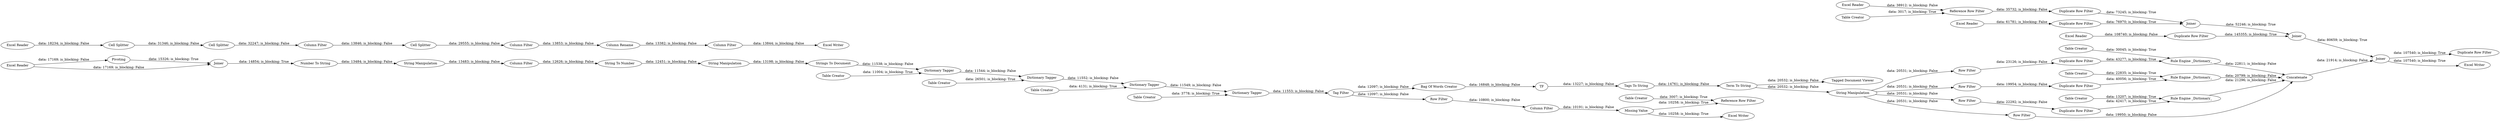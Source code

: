 digraph {
	"-878641042240349205_41" [label=TF]
	"110450576430886874_104" [label="Cell Splitter"]
	"-8548463976068244337_86" [label="Duplicate Row Filter"]
	"110450576430886874_105" [label="Cell Splitter"]
	"-5539016345145671223_80" [label="Rule Engine _Dictionary_"]
	"110450576430886874_51" [label="Strings To Document"]
	"-5539016345145671223_82" [label="Duplicate Row Filter"]
	"110450576430886874_126" [label="Duplicate Row Filter"]
	"110450576430886874_125" [label="Column Filter"]
	"110450576430886874_115" [label=Joiner]
	"-878641042240349205_40" [label="Bag Of Words Creator"]
	"110450576430886874_107" [label="Column Filter"]
	"3490087614325361154_95" [label="Table Creator"]
	"110450576430886874_124" [label="Duplicate Row Filter"]
	"-878641042240349205_49" [label="Missing Value"]
	"-878641042240349205_38" [label="Table Creator"]
	"110450576430886874_128" [label=Pivoting]
	"110450576430886874_42" [label="Tags To String"]
	"110450576430886874_35" [label=Joiner]
	"110450576430886874_38" [label="Excel Reader"]
	"-5539016345145671223_81" [label="Table Creator"]
	"-878641042240349205_34" [label="Dictionary Tagger"]
	"110450576430886874_92" [label="Tagged Document Viewer"]
	"-878641042240349205_33" [label="Dictionary Tagger"]
	"110450576430886874_106" [label="Cell Splitter"]
	"110450576430886874_114" [label=Joiner]
	"-878641042240349205_35" [label="Dictionary Tagger"]
	"110450576430886874_120" [label="Duplicate Row Filter"]
	"110450576430886874_37" [label="Excel Writer"]
	"110450576430886874_118" [label="Excel Writer"]
	"-878641042240349205_50" [label="Excel Writer"]
	"110450576430886874_1" [label="Excel Reader"]
	"110450576430886874_102" [label="Column Filter"]
	"-878641042240349205_45" [label="Table Creator"]
	"110450576430886874_64" [label="String To Number"]
	"-878641042240349205_39" [label="Tag Filter"]
	"110450576430886874_100" [label="String Manipulation"]
	"-8548463976068244337_80" [label="Row Filter"]
	"110450576430886874_2" [label="Excel Reader"]
	"-8548463976068244337_84" [label="Table Creator"]
	"-878641042240349205_46" [label="Dictionary Tagger"]
	"-878641042240349205_37" [label="Table Creator"]
	"110450576430886874_121" [label="Reference Row Filter"]
	"110450576430886874_112" [label="Excel Reader"]
	"3490087614325361154_82" [label="Duplicate Row Filter"]
	"3490087614325361154_91" [label="Row Filter"]
	"110450576430886874_81" [label="Row Filter"]
	"110450576430886874_127" [label="Duplicate Row Filter"]
	"110450576430886874_108" [label="Column Rename"]
	"110450576430886874_63" [label="Number To String"]
	"110450576430886874_77" [label="Term To String"]
	"110450576430886874_83" [label=Concatenate]
	"-878641042240349205_145" [label="Table Creator"]
	"-878641042240349205_47" [label="Row Filter"]
	"-8548463976068244337_85" [label="Rule Engine _Dictionary_"]
	"3490087614325361154_94" [label="Rule Engine _Dictionary_"]
	"110450576430886874_122" [label="Table Creator"]
	"-878641042240349205_144" [label="Reference Row Filter"]
	"110450576430886874_103" [label="Column Filter"]
	"110450576430886874_113" [label="Excel Reader"]
	"-878641042240349205_36" [label="Table Creator"]
	"110450576430886874_129" [label=Joiner]
	"-5539016345145671223_79" [label="Row Filter"]
	"110450576430886874_101" [label="String Manipulation"]
	"-878641042240349205_48" [label="Column Filter"]
	"110450576430886874_117" [label="String Manipulation"]
	"-878641042240349205_41" -> "110450576430886874_42" [label="data: 13227; is_blocking: False"]
	"-878641042240349205_36" -> "-878641042240349205_35" [label="data: 3778; is_blocking: True"]
	"-8548463976068244337_85" -> "110450576430886874_83" [label="data: 22811; is_blocking: False"]
	"-878641042240349205_40" -> "-878641042240349205_41" [label="data: 16848; is_blocking: False"]
	"110450576430886874_121" -> "110450576430886874_126" [label="data: 35732; is_blocking: False"]
	"110450576430886874_104" -> "110450576430886874_103" [label="data: 29555; is_blocking: False"]
	"-878641042240349205_49" -> "-878641042240349205_50" [label="data: 10258; is_blocking: True"]
	"-878641042240349205_37" -> "-878641042240349205_33" [label="data: 26501; is_blocking: True"]
	"-878641042240349205_35" -> "-878641042240349205_39" [label="data: 11553; is_blocking: False"]
	"110450576430886874_100" -> "-8548463976068244337_80" [label="data: 20531; is_blocking: False"]
	"110450576430886874_77" -> "110450576430886874_92" [label="data: 20532; is_blocking: False"]
	"110450576430886874_102" -> "110450576430886874_64" [label="data: 12626; is_blocking: False"]
	"-878641042240349205_46" -> "-878641042240349205_35" [label="data: 11549; is_blocking: False"]
	"110450576430886874_100" -> "-5539016345145671223_79" [label="data: 20531; is_blocking: False"]
	"110450576430886874_124" -> "110450576430886874_35" [label="data: 76970; is_blocking: True"]
	"110450576430886874_129" -> "110450576430886874_63" [label="data: 14854; is_blocking: True"]
	"110450576430886874_101" -> "110450576430886874_51" [label="data: 13198; is_blocking: False"]
	"110450576430886874_107" -> "110450576430886874_104" [label="data: 13846; is_blocking: False"]
	"-8548463976068244337_84" -> "-8548463976068244337_85" [label="data: 30045; is_blocking: True"]
	"110450576430886874_106" -> "110450576430886874_107" [label="data: 32247; is_blocking: False"]
	"110450576430886874_112" -> "110450576430886874_127" [label="data: 108740; is_blocking: False"]
	"110450576430886874_125" -> "110450576430886874_37" [label="data: 13844; is_blocking: False"]
	"-878641042240349205_38" -> "-878641042240349205_34" [label="data: 11004; is_blocking: True"]
	"110450576430886874_38" -> "110450576430886874_128" [label="data: 17169; is_blocking: False"]
	"110450576430886874_83" -> "110450576430886874_115" [label="data: 21914; is_blocking: False"]
	"-878641042240349205_145" -> "-878641042240349205_144" [label="data: 3007; is_blocking: True"]
	"110450576430886874_115" -> "110450576430886874_120" [label="data: 107540; is_blocking: True"]
	"110450576430886874_42" -> "110450576430886874_77" [label="data: 14761; is_blocking: False"]
	"110450576430886874_77" -> "110450576430886874_100" [label="data: 20532; is_blocking: False"]
	"3490087614325361154_82" -> "3490087614325361154_94" [label="data: 40056; is_blocking: True"]
	"110450576430886874_51" -> "-878641042240349205_34" [label="data: 11538; is_blocking: False"]
	"110450576430886874_64" -> "110450576430886874_101" [label="data: 12451; is_blocking: False"]
	"110450576430886874_1" -> "110450576430886874_105" [label="data: 18234; is_blocking: False"]
	"110450576430886874_113" -> "110450576430886874_124" [label="data: 61781; is_blocking: False"]
	"110450576430886874_103" -> "110450576430886874_108" [label="data: 13853; is_blocking: False"]
	"110450576430886874_81" -> "110450576430886874_83" [label="data: 19950; is_blocking: False"]
	"110450576430886874_126" -> "110450576430886874_35" [label="data: 73245; is_blocking: True"]
	"-878641042240349205_33" -> "-878641042240349205_46" [label="data: 11552; is_blocking: False"]
	"-878641042240349205_47" -> "-878641042240349205_48" [label="data: 10800; is_blocking: False"]
	"-878641042240349205_49" -> "-878641042240349205_144" [label="data: 10258; is_blocking: True"]
	"-878641042240349205_34" -> "-878641042240349205_33" [label="data: 11544; is_blocking: False"]
	"-5539016345145671223_79" -> "-5539016345145671223_82" [label="data: 22292; is_blocking: False"]
	"-5539016345145671223_80" -> "110450576430886874_83" [label="data: 21296; is_blocking: False"]
	"110450576430886874_105" -> "110450576430886874_106" [label="data: 31346; is_blocking: False"]
	"110450576430886874_108" -> "110450576430886874_125" [label="data: 13382; is_blocking: False"]
	"110450576430886874_122" -> "110450576430886874_121" [label="data: 3017; is_blocking: True"]
	"-878641042240349205_39" -> "-878641042240349205_40" [label="data: 12097; is_blocking: False"]
	"110450576430886874_100" -> "3490087614325361154_91" [label="data: 20531; is_blocking: False"]
	"-878641042240349205_39" -> "-878641042240349205_47" [label="data: 12097; is_blocking: False"]
	"110450576430886874_127" -> "110450576430886874_114" [label="data: 145355; is_blocking: True"]
	"-8548463976068244337_80" -> "-8548463976068244337_86" [label="data: 23126; is_blocking: False"]
	"-5539016345145671223_82" -> "-5539016345145671223_80" [label="data: 42417; is_blocking: True"]
	"-5539016345145671223_81" -> "-5539016345145671223_80" [label="data: 13207; is_blocking: True"]
	"110450576430886874_114" -> "110450576430886874_115" [label="data: 80659; is_blocking: True"]
	"110450576430886874_115" -> "110450576430886874_118" [label="data: 107540; is_blocking: True"]
	"110450576430886874_128" -> "110450576430886874_129" [label="data: 15326; is_blocking: True"]
	"3490087614325361154_94" -> "110450576430886874_83" [label="data: 20799; is_blocking: False"]
	"3490087614325361154_95" -> "3490087614325361154_94" [label="data: 22835; is_blocking: True"]
	"110450576430886874_38" -> "110450576430886874_129" [label="data: 17169; is_blocking: False"]
	"3490087614325361154_91" -> "3490087614325361154_82" [label="data: 19954; is_blocking: False"]
	"110450576430886874_2" -> "110450576430886874_121" [label="data: 38912; is_blocking: False"]
	"110450576430886874_100" -> "110450576430886874_81" [label="data: 20531; is_blocking: False"]
	"110450576430886874_117" -> "110450576430886874_102" [label="data: 13483; is_blocking: False"]
	"-878641042240349205_48" -> "-878641042240349205_49" [label="data: 10191; is_blocking: False"]
	"-878641042240349205_45" -> "-878641042240349205_46" [label="data: 4131; is_blocking: True"]
	"-8548463976068244337_86" -> "-8548463976068244337_85" [label="data: 43277; is_blocking: True"]
	"110450576430886874_35" -> "110450576430886874_114" [label="data: 52246; is_blocking: True"]
	"110450576430886874_63" -> "110450576430886874_117" [label="data: 13484; is_blocking: False"]
	rankdir=LR
}
